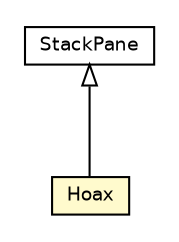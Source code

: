 #!/usr/local/bin/dot
#
# Class diagram 
# Generated by UmlGraph version 4.6 (http://www.spinellis.gr/sw/umlgraph)
#

digraph G {
	edge [fontname="Helvetica",fontsize=10,labelfontname="Helvetica",labelfontsize=10];
	node [fontname="Helvetica",fontsize=10,shape=plaintext];
	// com.googlecode.npuzzle.npuzzleui.Hoax
	c1216 [label=<<table border="0" cellborder="1" cellspacing="0" cellpadding="2" port="p" bgcolor="lemonChiffon" href="./Hoax.html">
		<tr><td><table border="0" cellspacing="0" cellpadding="1">
			<tr><td> Hoax </td></tr>
		</table></td></tr>
		</table>>, fontname="Helvetica", fontcolor="black", fontsize=9.0];
	//com.googlecode.npuzzle.npuzzleui.Hoax extends org.apache.pivot.wtk.StackPane
	c1221:p -> c1216:p [dir=back,arrowtail=empty];
	// org.apache.pivot.wtk.StackPane
	c1221 [label=<<table border="0" cellborder="1" cellspacing="0" cellpadding="2" port="p">
		<tr><td><table border="0" cellspacing="0" cellpadding="1">
			<tr><td> StackPane </td></tr>
		</table></td></tr>
		</table>>, fontname="Helvetica", fontcolor="black", fontsize=9.0];
}

